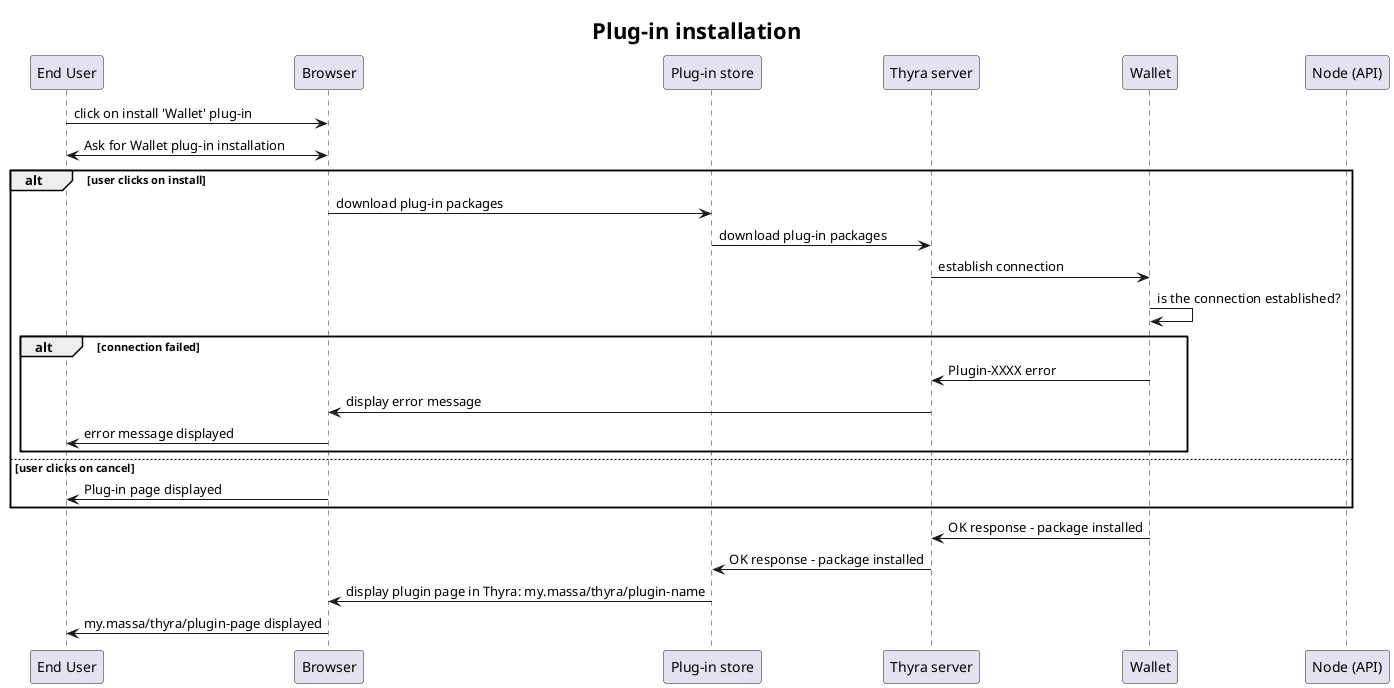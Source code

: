 @startuml installation
participant "End User" as user
participant "Browser" as ui
participant "Plug-in store" as store
participant "Thyra server" as thyra
participant "Wallet" as w
participant "Node (API)" as node
title "= **Plug-in installation**"


user -> ui: click on install 'Wallet' plug-in
ui <-> user: Ask for Wallet plug-in installation
alt user clicks on install
    ui -> store: download plug-in packages
    store -> thyra: download plug-in packages
    thyra -> w: establish connection
    w -> w: is the connection established?
    alt connection failed 
        w -> thyra: Plugin-XXXX error
        thyra -> ui: display error message
        ui -> user: error message displayed 
        end
else user clicks on cancel
    ui -> user:  Plug-in page displayed
end
w -> thyra: OK response - package installed
thyra -> store: OK response - package installed
store -> ui: display plugin page in Thyra: my.massa/thyra/plugin-name
ui -> user: my.massa/thyra/plugin-page displayed
